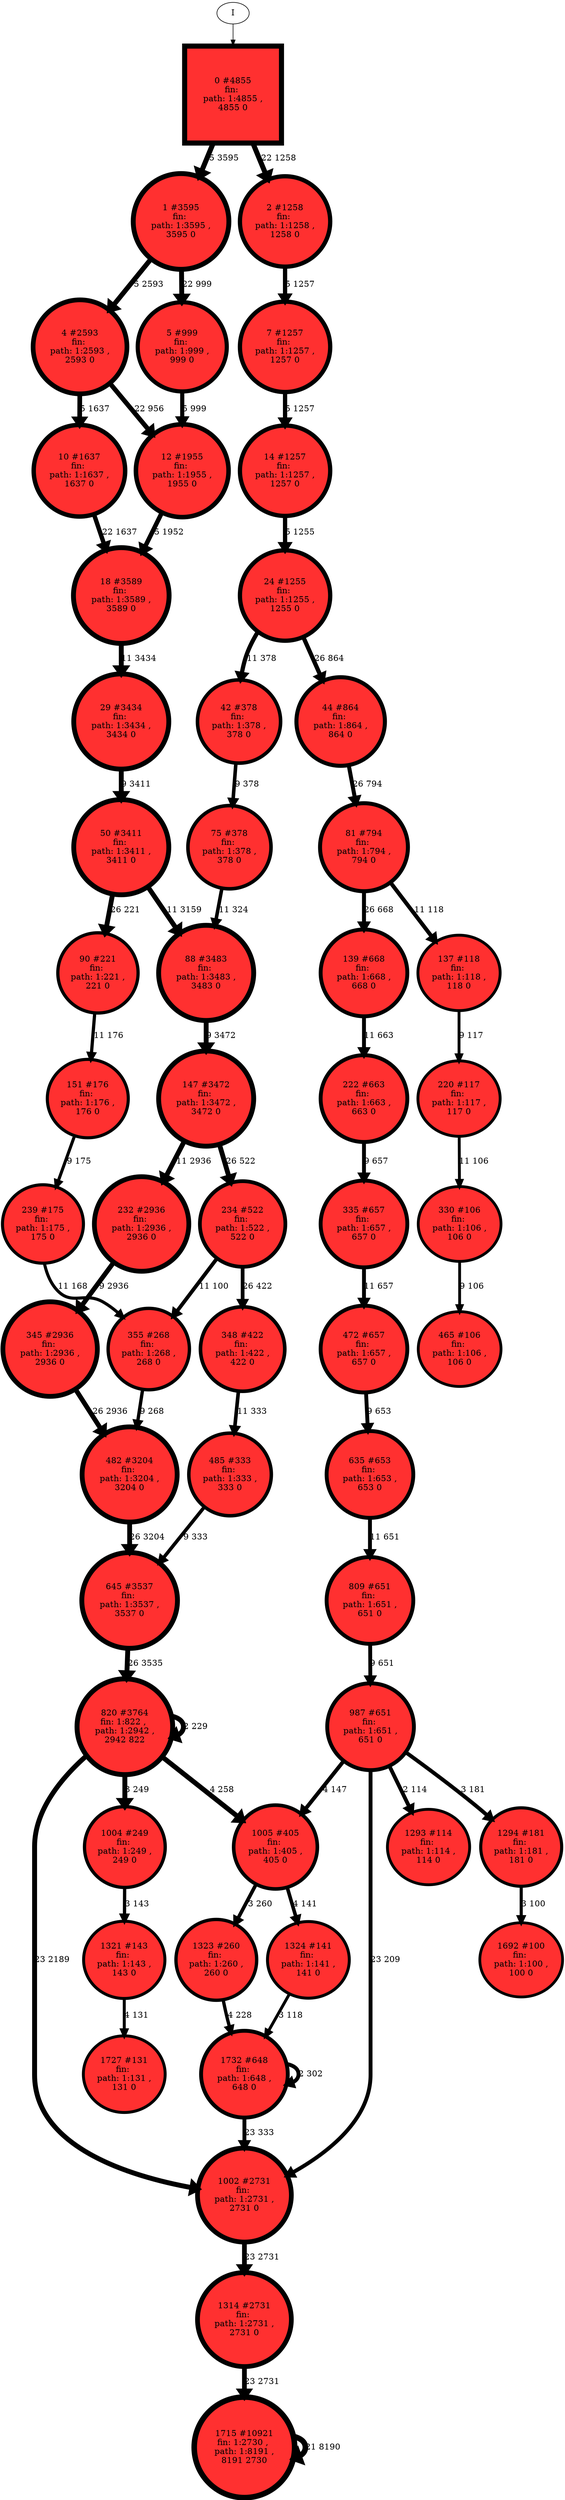 // produced with flexfringe // 
digraph DFA {
	0 [label="root" shape=box];
		I -> 0;
	0 [ label="0 #4855\nfin: 
 path: 1:4855 , 
4855 0", style=filled, fillcolor="firebrick1", width=2.25002, height=2.25002, penwidth=8.48797];
		0 -> 1 [label="5 3595 " , penwidth=8.48797 ];
		0 -> 2 [label="22 1258 " , penwidth=8.48797 ];
	1 [ label="1 #3595\nfin: 
 path: 1:3595 , 
3595 0", style=filled, fillcolor="firebrick1", width=2.21785, height=2.21785, penwidth=8.18758];
		1 -> 4 [label="5 2593 " , penwidth=8.18758 ];
		1 -> 5 [label="22 999 " , penwidth=8.18758 ];
	2 [ label="2 #1258\nfin: 
 path: 1:1258 , 
1258 0", style=filled, fillcolor="firebrick1", width=2.09655, height=2.09655, penwidth=7.13807];
		2 -> 7 [label="5 1257 " , penwidth=7.13807 ];
	4 [ label="4 #2593\nfin: 
 path: 1:2593 , 
2593 0", style=filled, fillcolor="firebrick1", width=2.18165, height=2.18165, penwidth=7.86096];
		4 -> 10 [label="5 1637 " , penwidth=7.86096 ];
		4 -> 12 [label="22 956 " , penwidth=7.86096 ];
	5 [ label="5 #999\nfin: 
 path: 1:999 , 
999 0", style=filled, fillcolor="firebrick1", width=2.06784, height=2.06784, penwidth=6.90776];
		5 -> 12 [label="5 999 " , penwidth=6.90776 ];
	7 [ label="7 #1257\nfin: 
 path: 1:1257 , 
1257 0", style=filled, fillcolor="firebrick1", width=2.09646, height=2.09646, penwidth=7.13728];
		7 -> 14 [label="5 1257 " , penwidth=7.13728 ];
	10 [ label="10 #1637\nfin: 
 path: 1:1637 , 
1637 0", style=filled, fillcolor="firebrick1", width=2.12838, height=2.12838, penwidth=7.40123];
		10 -> 18 [label="22 1637 " , penwidth=7.40123 ];
	12 [ label="12 #1955\nfin: 
 path: 1:1955 , 
1955 0", style=filled, fillcolor="firebrick1", width=2.14928, height=2.14928, penwidth=7.57866];
		12 -> 18 [label="5 1952 " , penwidth=7.57866 ];
	14 [ label="14 #1257\nfin: 
 path: 1:1257 , 
1257 0", style=filled, fillcolor="firebrick1", width=2.09646, height=2.09646, penwidth=7.13728];
		14 -> 24 [label="5 1255 " , penwidth=7.13728 ];
	18 [ label="18 #3589\nfin: 
 path: 1:3589 , 
3589 0", style=filled, fillcolor="firebrick1", width=2.21767, height=2.21767, penwidth=8.18591];
		18 -> 29 [label="11 3434 " , penwidth=8.18591 ];
	24 [ label="24 #1255\nfin: 
 path: 1:1255 , 
1255 0", style=filled, fillcolor="firebrick1", width=2.09626, height=2.09626, penwidth=7.13569];
		24 -> 42 [label="11 378 " , penwidth=7.13569 ];
		24 -> 44 [label="26 864 " , penwidth=7.13569 ];
	29 [ label="29 #3434\nfin: 
 path: 1:3434 , 
3434 0", style=filled, fillcolor="firebrick1", width=2.21285, height=2.21285, penwidth=8.14177];
		29 -> 50 [label="9 3411 " , penwidth=8.14177 ];
	42 [ label="42 #378\nfin: 
 path: 1:378 , 
378 0", style=filled, fillcolor="firebrick1", width=1.93695, height=1.93695, penwidth=5.93754];
		42 -> 75 [label="9 378 " , penwidth=5.93754 ];
	44 [ label="44 #864\nfin: 
 path: 1:864 , 
864 0", style=filled, fillcolor="firebrick1", width=2.04933, height=2.04933, penwidth=6.76273];
		44 -> 81 [label="26 794 " , penwidth=6.76273 ];
	50 [ label="50 #3411\nfin: 
 path: 1:3411 , 
3411 0", style=filled, fillcolor="firebrick1", width=2.21212, height=2.21212, penwidth=8.13505];
		50 -> 88 [label="11 3159 " , penwidth=8.13505 ];
		50 -> 90 [label="26 221 " , penwidth=8.13505 ];
	75 [ label="75 #378\nfin: 
 path: 1:378 , 
378 0", style=filled, fillcolor="firebrick1", width=1.93695, height=1.93695, penwidth=5.93754];
		75 -> 88 [label="11 324 " , penwidth=5.93754 ];
	81 [ label="81 #794\nfin: 
 path: 1:794 , 
794 0", style=filled, fillcolor="firebrick1", width=2.0384, height=2.0384, penwidth=6.67834];
		81 -> 137 [label="11 118 " , penwidth=6.67834 ];
		81 -> 139 [label="26 668 " , penwidth=6.67834 ];
	88 [ label="88 #3483\nfin: 
 path: 1:3483 , 
3483 0", style=filled, fillcolor="firebrick1", width=2.2144, height=2.2144, penwidth=8.15594];
		88 -> 147 [label="9 3472 " , penwidth=8.15594 ];
	90 [ label="90 #221\nfin: 
 path: 1:221 , 
221 0", style=filled, fillcolor="firebrick1", width=1.85672, height=1.85672, penwidth=5.40268];
		90 -> 151 [label="11 176 " , penwidth=5.40268 ];
	137 [ label="137 #118\nfin: 
 path: 1:118 , 
118 0", style=filled, fillcolor="firebrick1", width=1.75425, height=1.75425, penwidth=4.77912];
		137 -> 220 [label="9 117 " , penwidth=4.77912 ];
	139 [ label="139 #668\nfin: 
 path: 1:668 , 
668 0", style=filled, fillcolor="firebrick1", width=2.01567, height=2.01567, penwidth=6.50578];
		139 -> 222 [label="11 663 " , penwidth=6.50578 ];
	147 [ label="147 #3472\nfin: 
 path: 1:3472 , 
3472 0", style=filled, fillcolor="firebrick1", width=2.21406, height=2.21406, penwidth=8.15277];
		147 -> 232 [label="11 2936 " , penwidth=8.15277 ];
		147 -> 234 [label="26 522 " , penwidth=8.15277 ];
	151 [ label="151 #176\nfin: 
 path: 1:176 , 
176 0", style=filled, fillcolor="firebrick1", width=1.8207, height=1.8207, penwidth=5.17615];
		151 -> 239 [label="9 175 " , penwidth=5.17615 ];
	220 [ label="220 #117\nfin: 
 path: 1:117 , 
117 0", style=filled, fillcolor="firebrick1", width=1.75279, height=1.75279, penwidth=4.77068];
		220 -> 330 [label="11 106 " , penwidth=4.77068 ];
	222 [ label="222 #663\nfin: 
 path: 1:663 , 
663 0", style=filled, fillcolor="firebrick1", width=2.01467, height=2.01467, penwidth=6.49828];
		222 -> 335 [label="9 657 " , penwidth=6.49828 ];
	232 [ label="232 #2936\nfin: 
 path: 1:2936 , 
2936 0", style=filled, fillcolor="firebrick1", width=2.19557, height=2.19557, penwidth=7.98514];
		232 -> 345 [label="9 2936 " , penwidth=7.98514 ];
	234 [ label="234 #522\nfin: 
 path: 1:522 , 
522 0", style=filled, fillcolor="firebrick1", width=1.98232, height=1.98232, penwidth=6.25958];
		234 -> 355 [label="11 100 " , penwidth=6.25958 ];
		234 -> 348 [label="26 422 " , penwidth=6.25958 ];
	239 [ label="239 #175\nfin: 
 path: 1:175 , 
175 0", style=filled, fillcolor="firebrick1", width=1.81978, height=1.81978, penwidth=5.17048];
		239 -> 355 [label="11 168 " , penwidth=5.17048 ];
	330 [ label="330 #106\nfin: 
 path: 1:106 , 
106 0", style=filled, fillcolor="firebrick1", width=1.73569, height=1.73569, penwidth=4.67283];
		330 -> 465 [label="9 106 " , penwidth=4.67283 ];
	335 [ label="335 #657\nfin: 
 path: 1:657 , 
657 0", style=filled, fillcolor="firebrick1", width=2.01346, height=2.01346, penwidth=6.4892];
		335 -> 472 [label="11 657 " , penwidth=6.4892 ];
	345 [ label="345 #2936\nfin: 
 path: 1:2936 , 
2936 0", style=filled, fillcolor="firebrick1", width=2.19557, height=2.19557, penwidth=7.98514];
		345 -> 482 [label="26 2936 " , penwidth=7.98514 ];
	348 [ label="348 #422\nfin: 
 path: 1:422 , 
422 0", style=filled, fillcolor="firebrick1", width=1.95265, height=1.95265, penwidth=6.04737];
		348 -> 485 [label="11 333 " , penwidth=6.04737 ];
	355 [ label="355 #268\nfin: 
 path: 1:268 , 
268 0", style=filled, fillcolor="firebrick1", width=1.88627, height=1.88627, penwidth=5.59471];
		355 -> 482 [label="9 268 " , penwidth=5.59471 ];
	465 [ label="465 #106\nfin: 
 path: 1:106 , 
106 0", style=filled, fillcolor="firebrick1", width=1.73569, height=1.73569, penwidth=4.67283];
	472 [ label="472 #657\nfin: 
 path: 1:657 , 
657 0", style=filled, fillcolor="firebrick1", width=2.01346, height=2.01346, penwidth=6.4892];
		472 -> 635 [label="9 653 " , penwidth=6.4892 ];
	482 [ label="482 #3204\nfin: 
 path: 1:3204 , 
3204 0", style=filled, fillcolor="firebrick1", width=2.20524, height=2.20524, penwidth=8.07247];
		482 -> 645 [label="26 3204 " , penwidth=8.07247 ];
	485 [ label="485 #333\nfin: 
 path: 1:333 , 
333 0", style=filled, fillcolor="firebrick1", width=1.91856, height=1.91856, penwidth=5.81114];
		485 -> 645 [label="9 333 " , penwidth=5.81114 ];
	635 [ label="635 #653\nfin: 
 path: 1:653 , 
653 0", style=filled, fillcolor="firebrick1", width=2.01265, height=2.01265, penwidth=6.48311];
		635 -> 809 [label="11 651 " , penwidth=6.48311 ];
	645 [ label="645 #3537\nfin: 
 path: 1:3537 , 
3537 0", style=filled, fillcolor="firebrick1", width=2.21608, height=2.21608, penwidth=8.17132];
		645 -> 820 [label="26 3535 " , penwidth=8.17132 ];
	809 [ label="809 #651\nfin: 
 path: 1:651 , 
651 0", style=filled, fillcolor="firebrick1", width=2.01224, height=2.01224, penwidth=6.48004];
		809 -> 987 [label="9 651 " , penwidth=6.48004 ];
	820 [ label="820 #3764\nfin: 1:822 , 
 path: 1:2942 , 
2942 822", style=filled, fillcolor="firebrick1", width=2.22284, height=2.22284, penwidth=8.2335];
		820 -> 1002 [label="23 2189 " , penwidth=8.2335 ];
		820 -> 820 [label="2 229 " , penwidth=8.2335 ];
		820 -> 1004 [label="3 249 " , penwidth=8.2335 ];
		820 -> 1005 [label="4 258 " , penwidth=8.2335 ];
	987 [ label="987 #651\nfin: 
 path: 1:651 , 
651 0", style=filled, fillcolor="firebrick1", width=2.01224, height=2.01224, penwidth=6.48004];
		987 -> 1002 [label="23 209 " , penwidth=6.48004 ];
		987 -> 1293 [label="2 114 " , penwidth=6.48004 ];
		987 -> 1294 [label="3 181 " , penwidth=6.48004 ];
		987 -> 1005 [label="4 147 " , penwidth=6.48004 ];
	1002 [ label="1002 #2731\nfin: 
 path: 1:2731 , 
2731 0", style=filled, fillcolor="firebrick1", width=2.18749, height=2.18749, penwidth=7.91279];
		1002 -> 1314 [label="23 2731 " , penwidth=7.91279 ];
	1004 [ label="1004 #249\nfin: 
 path: 1:249 , 
249 0", style=filled, fillcolor="firebrick1", width=1.8751, height=1.8751, penwidth=5.52146];
		1004 -> 1321 [label="3 143 " , penwidth=5.52146 ];
	1005 [ label="1005 #405\nfin: 
 path: 1:405 , 
405 0", style=filled, fillcolor="firebrick1", width=1.94682, height=1.94682, penwidth=6.00635];
		1005 -> 1323 [label="3 260 " , penwidth=6.00635 ];
		1005 -> 1324 [label="4 141 " , penwidth=6.00635 ];
	1293 [ label="1293 #114\nfin: 
 path: 1:114 , 
114 0", style=filled, fillcolor="firebrick1", width=1.74832, height=1.74832, penwidth=4.74493];
	1294 [ label="1294 #181\nfin: 
 path: 1:181 , 
181 0", style=filled, fillcolor="firebrick1", width=1.8252, height=1.8252, penwidth=5.20401];
		1294 -> 1692 [label="3 100 " , penwidth=5.20401 ];
	1314 [ label="1314 #2731\nfin: 
 path: 1:2731 , 
2731 0", style=filled, fillcolor="firebrick1", width=2.18749, height=2.18749, penwidth=7.91279];
		1314 -> 1715 [label="23 2731 " , penwidth=7.91279 ];
	1321 [ label="1321 #143\nfin: 
 path: 1:143 , 
143 0", style=filled, fillcolor="firebrick1", width=1.78672, height=1.78672, penwidth=4.96981];
		1321 -> 1727 [label="4 131 " , penwidth=4.96981 ];
	1323 [ label="1323 #260\nfin: 
 path: 1:260 , 
260 0", style=filled, fillcolor="firebrick1", width=1.88168, height=1.88168, penwidth=5.56452];
		1323 -> 1732 [label="4 228 " , penwidth=5.56452 ];
	1324 [ label="1324 #141\nfin: 
 path: 1:141 , 
141 0", style=filled, fillcolor="firebrick1", width=1.78437, height=1.78437, penwidth=4.95583];
		1324 -> 1732 [label="3 118 " , penwidth=4.95583 ];
	1692 [ label="1692 #100\nfin: 
 path: 1:100 , 
100 0", style=filled, fillcolor="firebrick1", width=1.72546, height=1.72546, penwidth=4.61512];
	1715 [ label="1715 #10921\nfin: 1:2730 , 
 path: 1:8191 , 
8191 2730", style=filled, fillcolor="firebrick1", width=2.332, height=2.332, penwidth=9.29853];
		1715 -> 1715 [label="21 8190 " , penwidth=9.29853 ];
	1727 [ label="1727 #131\nfin: 
 path: 1:131 , 
131 0", style=filled, fillcolor="firebrick1", width=1.77203, height=1.77203, penwidth=4.8828];
	1732 [ label="1732 #648\nfin: 
 path: 1:648 , 
648 0", style=filled, fillcolor="firebrick1", width=2.01162, height=2.01162, penwidth=6.47543];
		1732 -> 1002 [label="23 333 " , penwidth=6.47543 ];
		1732 -> 1732 [label="2 302 " , penwidth=6.47543 ];
}
